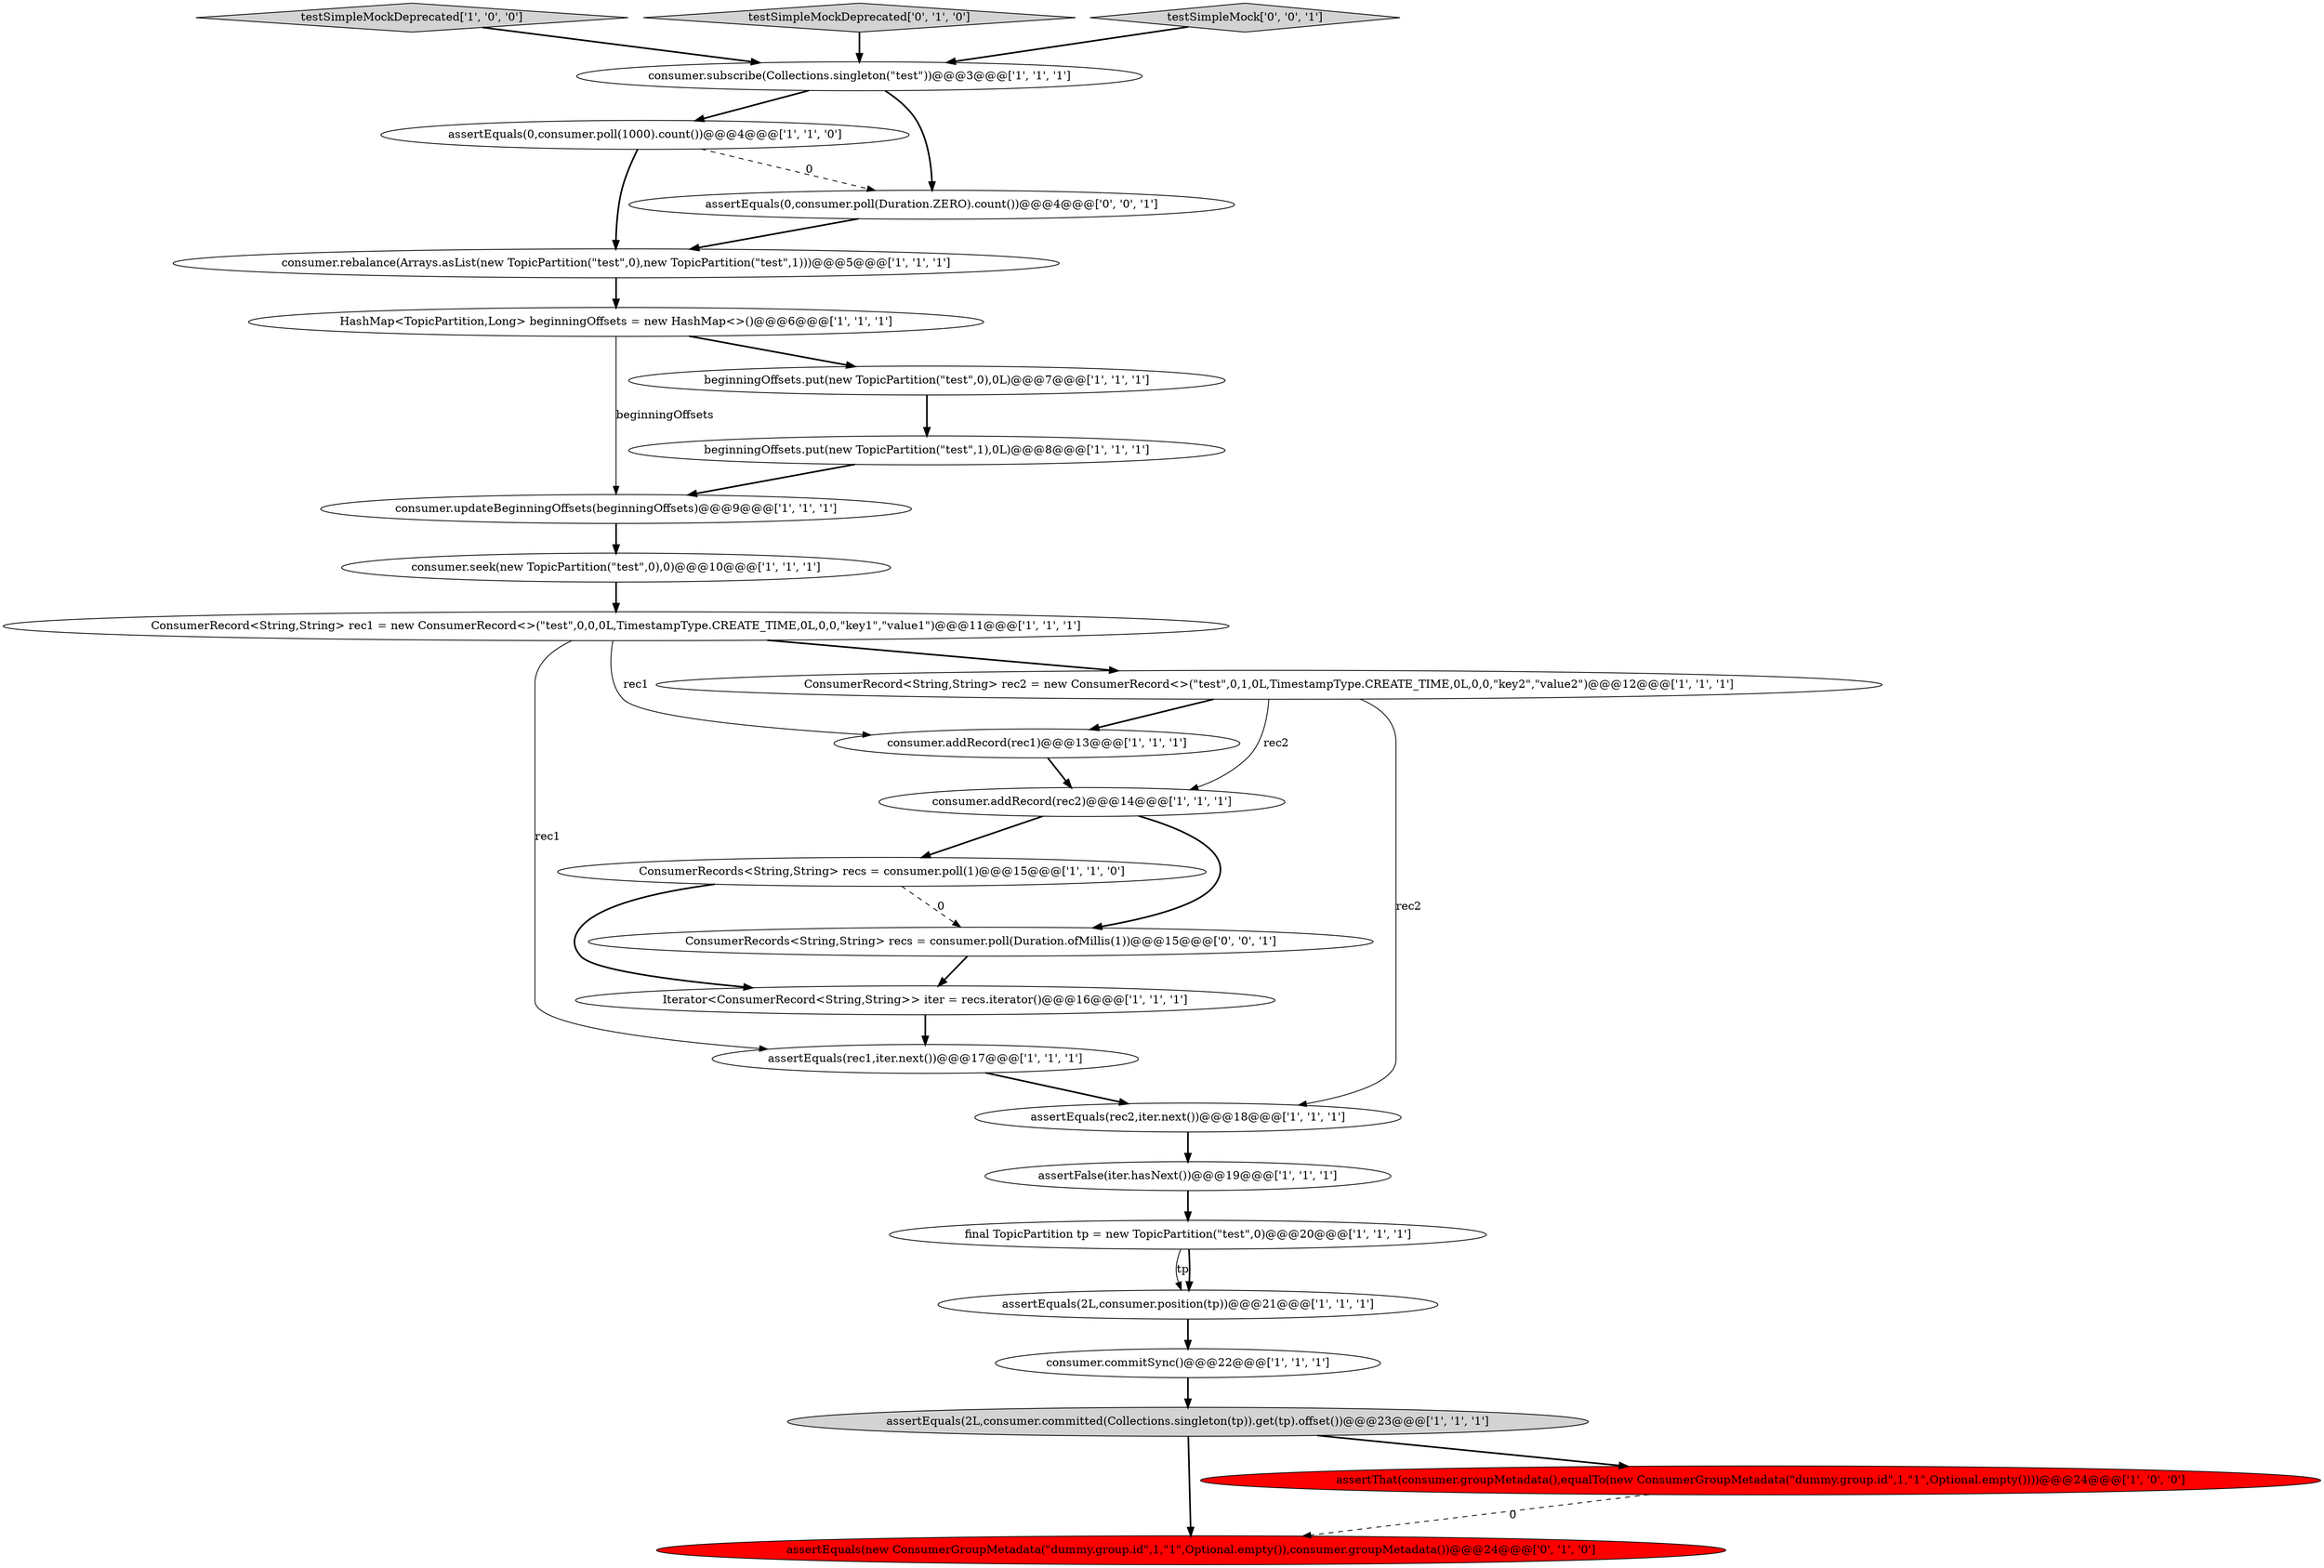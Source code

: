digraph {
22 [style = filled, label = "testSimpleMockDeprecated['1', '0', '0']", fillcolor = lightgray, shape = diamond image = "AAA0AAABBB1BBB"];
12 [style = filled, label = "beginningOffsets.put(new TopicPartition(\"test\",1),0L)@@@8@@@['1', '1', '1']", fillcolor = white, shape = ellipse image = "AAA0AAABBB1BBB"];
5 [style = filled, label = "consumer.updateBeginningOffsets(beginningOffsets)@@@9@@@['1', '1', '1']", fillcolor = white, shape = ellipse image = "AAA0AAABBB1BBB"];
25 [style = filled, label = "ConsumerRecords<String,String> recs = consumer.poll(Duration.ofMillis(1))@@@15@@@['0', '0', '1']", fillcolor = white, shape = ellipse image = "AAA0AAABBB3BBB"];
23 [style = filled, label = "assertEquals(new ConsumerGroupMetadata(\"dummy.group.id\",1,\"1\",Optional.empty()),consumer.groupMetadata())@@@24@@@['0', '1', '0']", fillcolor = red, shape = ellipse image = "AAA1AAABBB2BBB"];
8 [style = filled, label = "consumer.addRecord(rec2)@@@14@@@['1', '1', '1']", fillcolor = white, shape = ellipse image = "AAA0AAABBB1BBB"];
6 [style = filled, label = "final TopicPartition tp = new TopicPartition(\"test\",0)@@@20@@@['1', '1', '1']", fillcolor = white, shape = ellipse image = "AAA0AAABBB1BBB"];
3 [style = filled, label = "beginningOffsets.put(new TopicPartition(\"test\",0),0L)@@@7@@@['1', '1', '1']", fillcolor = white, shape = ellipse image = "AAA0AAABBB1BBB"];
14 [style = filled, label = "assertEquals(0,consumer.poll(1000).count())@@@4@@@['1', '1', '0']", fillcolor = white, shape = ellipse image = "AAA0AAABBB1BBB"];
10 [style = filled, label = "ConsumerRecord<String,String> rec1 = new ConsumerRecord<>(\"test\",0,0,0L,TimestampType.CREATE_TIME,0L,0,0,\"key1\",\"value1\")@@@11@@@['1', '1', '1']", fillcolor = white, shape = ellipse image = "AAA0AAABBB1BBB"];
24 [style = filled, label = "testSimpleMockDeprecated['0', '1', '0']", fillcolor = lightgray, shape = diamond image = "AAA0AAABBB2BBB"];
9 [style = filled, label = "assertEquals(rec1,iter.next())@@@17@@@['1', '1', '1']", fillcolor = white, shape = ellipse image = "AAA0AAABBB1BBB"];
1 [style = filled, label = "ConsumerRecord<String,String> rec2 = new ConsumerRecord<>(\"test\",0,1,0L,TimestampType.CREATE_TIME,0L,0,0,\"key2\",\"value2\")@@@12@@@['1', '1', '1']", fillcolor = white, shape = ellipse image = "AAA0AAABBB1BBB"];
11 [style = filled, label = "assertEquals(2L,consumer.position(tp))@@@21@@@['1', '1', '1']", fillcolor = white, shape = ellipse image = "AAA0AAABBB1BBB"];
26 [style = filled, label = "assertEquals(0,consumer.poll(Duration.ZERO).count())@@@4@@@['0', '0', '1']", fillcolor = white, shape = ellipse image = "AAA0AAABBB3BBB"];
19 [style = filled, label = "consumer.addRecord(rec1)@@@13@@@['1', '1', '1']", fillcolor = white, shape = ellipse image = "AAA0AAABBB1BBB"];
13 [style = filled, label = "consumer.rebalance(Arrays.asList(new TopicPartition(\"test\",0),new TopicPartition(\"test\",1)))@@@5@@@['1', '1', '1']", fillcolor = white, shape = ellipse image = "AAA0AAABBB1BBB"];
27 [style = filled, label = "testSimpleMock['0', '0', '1']", fillcolor = lightgray, shape = diamond image = "AAA0AAABBB3BBB"];
2 [style = filled, label = "assertEquals(rec2,iter.next())@@@18@@@['1', '1', '1']", fillcolor = white, shape = ellipse image = "AAA0AAABBB1BBB"];
7 [style = filled, label = "assertEquals(2L,consumer.committed(Collections.singleton(tp)).get(tp).offset())@@@23@@@['1', '1', '1']", fillcolor = lightgray, shape = ellipse image = "AAA0AAABBB1BBB"];
15 [style = filled, label = "HashMap<TopicPartition,Long> beginningOffsets = new HashMap<>()@@@6@@@['1', '1', '1']", fillcolor = white, shape = ellipse image = "AAA0AAABBB1BBB"];
18 [style = filled, label = "assertThat(consumer.groupMetadata(),equalTo(new ConsumerGroupMetadata(\"dummy.group.id\",1,\"1\",Optional.empty())))@@@24@@@['1', '0', '0']", fillcolor = red, shape = ellipse image = "AAA1AAABBB1BBB"];
0 [style = filled, label = "Iterator<ConsumerRecord<String,String>> iter = recs.iterator()@@@16@@@['1', '1', '1']", fillcolor = white, shape = ellipse image = "AAA0AAABBB1BBB"];
16 [style = filled, label = "assertFalse(iter.hasNext())@@@19@@@['1', '1', '1']", fillcolor = white, shape = ellipse image = "AAA0AAABBB1BBB"];
17 [style = filled, label = "consumer.subscribe(Collections.singleton(\"test\"))@@@3@@@['1', '1', '1']", fillcolor = white, shape = ellipse image = "AAA0AAABBB1BBB"];
4 [style = filled, label = "ConsumerRecords<String,String> recs = consumer.poll(1)@@@15@@@['1', '1', '0']", fillcolor = white, shape = ellipse image = "AAA0AAABBB1BBB"];
21 [style = filled, label = "consumer.seek(new TopicPartition(\"test\",0),0)@@@10@@@['1', '1', '1']", fillcolor = white, shape = ellipse image = "AAA0AAABBB1BBB"];
20 [style = filled, label = "consumer.commitSync()@@@22@@@['1', '1', '1']", fillcolor = white, shape = ellipse image = "AAA0AAABBB1BBB"];
25->0 [style = bold, label=""];
11->20 [style = bold, label=""];
21->10 [style = bold, label=""];
6->11 [style = solid, label="tp"];
0->9 [style = bold, label=""];
17->26 [style = bold, label=""];
12->5 [style = bold, label=""];
9->2 [style = bold, label=""];
16->6 [style = bold, label=""];
15->5 [style = solid, label="beginningOffsets"];
3->12 [style = bold, label=""];
10->19 [style = solid, label="rec1"];
15->3 [style = bold, label=""];
10->9 [style = solid, label="rec1"];
19->8 [style = bold, label=""];
26->13 [style = bold, label=""];
14->26 [style = dashed, label="0"];
4->0 [style = bold, label=""];
1->8 [style = solid, label="rec2"];
4->25 [style = dashed, label="0"];
5->21 [style = bold, label=""];
17->14 [style = bold, label=""];
18->23 [style = dashed, label="0"];
6->11 [style = bold, label=""];
7->23 [style = bold, label=""];
24->17 [style = bold, label=""];
27->17 [style = bold, label=""];
7->18 [style = bold, label=""];
22->17 [style = bold, label=""];
13->15 [style = bold, label=""];
1->2 [style = solid, label="rec2"];
14->13 [style = bold, label=""];
8->4 [style = bold, label=""];
20->7 [style = bold, label=""];
1->19 [style = bold, label=""];
10->1 [style = bold, label=""];
8->25 [style = bold, label=""];
2->16 [style = bold, label=""];
}
